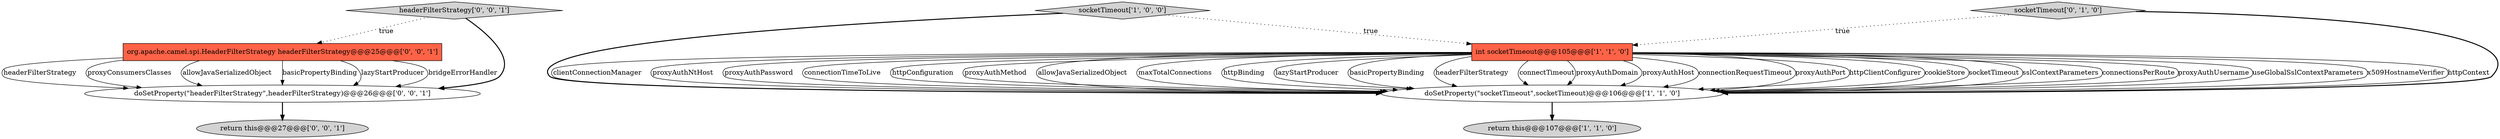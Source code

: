 digraph {
8 [style = filled, label = "return this@@@27@@@['0', '0', '1']", fillcolor = lightgray, shape = ellipse image = "AAA0AAABBB3BBB"];
2 [style = filled, label = "socketTimeout['1', '0', '0']", fillcolor = lightgray, shape = diamond image = "AAA0AAABBB1BBB"];
5 [style = filled, label = "org.apache.camel.spi.HeaderFilterStrategy headerFilterStrategy@@@25@@@['0', '0', '1']", fillcolor = tomato, shape = box image = "AAA0AAABBB3BBB"];
1 [style = filled, label = "doSetProperty(\"socketTimeout\",socketTimeout)@@@106@@@['1', '1', '0']", fillcolor = white, shape = ellipse image = "AAA0AAABBB1BBB"];
3 [style = filled, label = "return this@@@107@@@['1', '1', '0']", fillcolor = lightgray, shape = ellipse image = "AAA0AAABBB1BBB"];
4 [style = filled, label = "socketTimeout['0', '1', '0']", fillcolor = lightgray, shape = diamond image = "AAA0AAABBB2BBB"];
6 [style = filled, label = "headerFilterStrategy['0', '0', '1']", fillcolor = lightgray, shape = diamond image = "AAA0AAABBB3BBB"];
7 [style = filled, label = "doSetProperty(\"headerFilterStrategy\",headerFilterStrategy)@@@26@@@['0', '0', '1']", fillcolor = white, shape = ellipse image = "AAA0AAABBB3BBB"];
0 [style = filled, label = "int socketTimeout@@@105@@@['1', '1', '0']", fillcolor = tomato, shape = box image = "AAA0AAABBB1BBB"];
0->1 [style = solid, label="clientConnectionManager"];
0->1 [style = solid, label="proxyAuthNtHost"];
0->1 [style = solid, label="proxyAuthPassword"];
2->0 [style = dotted, label="true"];
0->1 [style = solid, label="connectionTimeToLive"];
2->1 [style = bold, label=""];
0->1 [style = solid, label="httpConfiguration"];
0->1 [style = solid, label="proxyAuthMethod"];
0->1 [style = solid, label="allowJavaSerializedObject"];
4->0 [style = dotted, label="true"];
0->1 [style = solid, label="maxTotalConnections"];
1->3 [style = bold, label=""];
5->7 [style = solid, label="headerFilterStrategy"];
0->1 [style = solid, label="httpBinding"];
5->7 [style = solid, label="proxyConsumersClasses"];
0->1 [style = solid, label="lazyStartProducer"];
7->8 [style = bold, label=""];
0->1 [style = solid, label="basicPropertyBinding"];
0->1 [style = solid, label="headerFilterStrategy"];
6->5 [style = dotted, label="true"];
0->1 [style = solid, label="connectTimeout"];
5->7 [style = solid, label="allowJavaSerializedObject"];
0->1 [style = solid, label="proxyAuthDomain"];
0->1 [style = solid, label="proxyAuthHost"];
0->1 [style = solid, label="connectionRequestTimeout"];
0->1 [style = solid, label="proxyAuthPort"];
5->7 [style = solid, label="basicPropertyBinding"];
0->1 [style = solid, label="httpClientConfigurer"];
0->1 [style = solid, label="cookieStore"];
0->1 [style = solid, label="socketTimeout"];
0->1 [style = solid, label="sslContextParameters"];
4->1 [style = bold, label=""];
0->1 [style = solid, label="connectionsPerRoute"];
5->7 [style = solid, label="lazyStartProducer"];
6->7 [style = bold, label=""];
0->1 [style = solid, label="proxyAuthUsername"];
0->1 [style = solid, label="useGlobalSslContextParameters"];
5->7 [style = solid, label="bridgeErrorHandler"];
0->1 [style = solid, label="x509HostnameVerifier"];
0->1 [style = solid, label="httpContext"];
}
